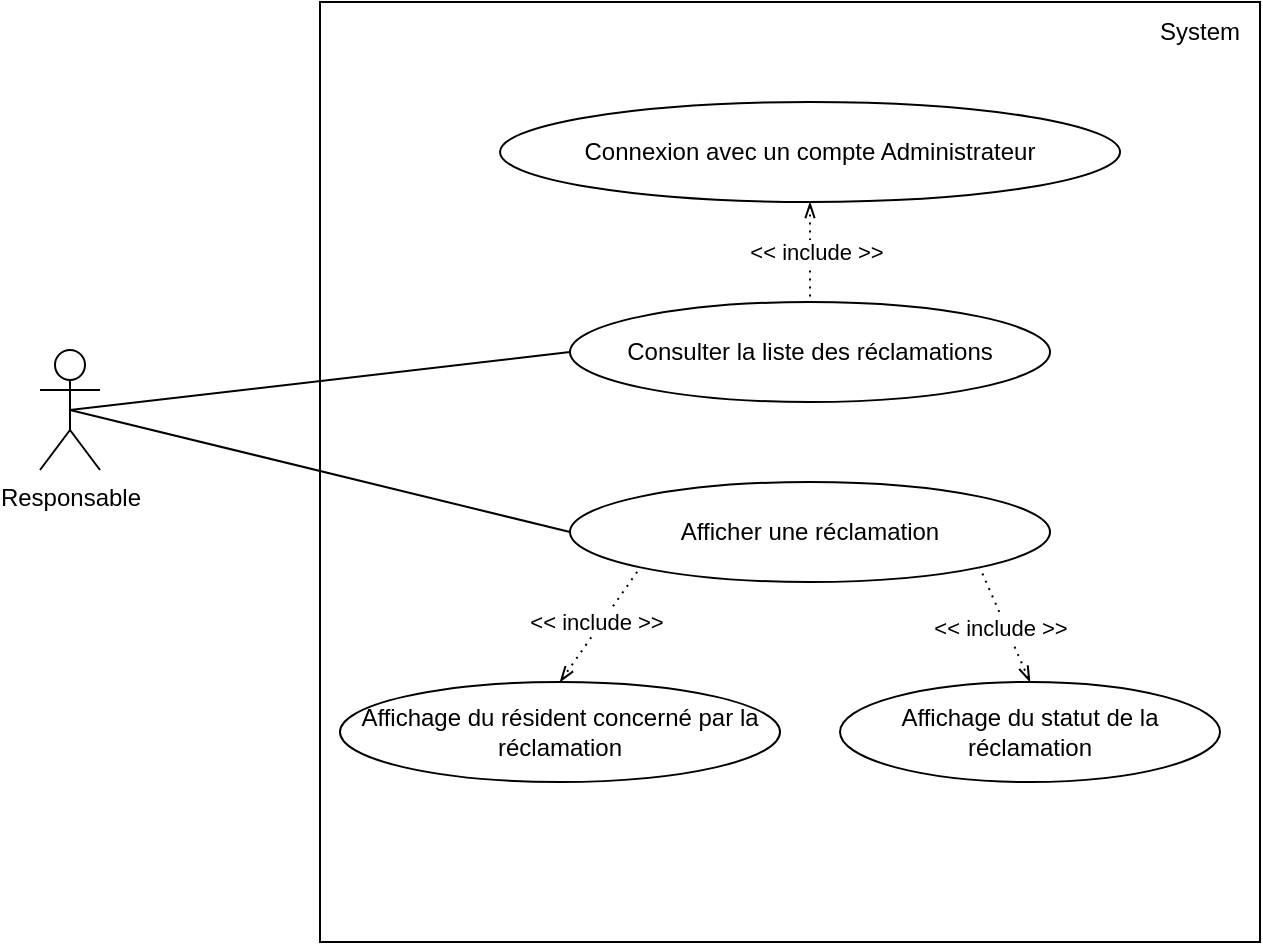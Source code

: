 <mxfile version="15.8.7" type="device"><diagram id="AmCaIRILtRj2mO4Bv1GW" name="Page-1"><mxGraphModel dx="960" dy="672" grid="1" gridSize="10" guides="1" tooltips="1" connect="1" arrows="1" fold="1" page="1" pageScale="1" pageWidth="1169" pageHeight="827" math="0" shadow="0"><root><mxCell id="0"/><mxCell id="1" parent="0"/><mxCell id="n76b_LdyOOpZKGD83a4R-1" value="" style="whiteSpace=wrap;html=1;aspect=fixed;" vertex="1" parent="1"><mxGeometry x="200" y="140" width="470" height="470" as="geometry"/></mxCell><mxCell id="n76b_LdyOOpZKGD83a4R-2" value="System" style="text;html=1;strokeColor=none;fillColor=none;align=center;verticalAlign=middle;whiteSpace=wrap;rounded=0;" vertex="1" parent="1"><mxGeometry x="610" y="140" width="60" height="30" as="geometry"/></mxCell><mxCell id="n76b_LdyOOpZKGD83a4R-3" value="Connexion avec un compte Administrateur" style="ellipse;whiteSpace=wrap;html=1;" vertex="1" parent="1"><mxGeometry x="290" y="190" width="310" height="50" as="geometry"/></mxCell><mxCell id="n76b_LdyOOpZKGD83a4R-4" value="Consulter la liste des réclamations" style="ellipse;whiteSpace=wrap;html=1;" vertex="1" parent="1"><mxGeometry x="325" y="290" width="240" height="50" as="geometry"/></mxCell><mxCell id="n76b_LdyOOpZKGD83a4R-5" value="" style="endArrow=none;dashed=1;html=1;dashPattern=1 3;strokeWidth=1;rounded=0;entryX=0.5;entryY=0;entryDx=0;entryDy=0;startArrow=openThin;startFill=0;" edge="1" parent="1" source="n76b_LdyOOpZKGD83a4R-3" target="n76b_LdyOOpZKGD83a4R-4"><mxGeometry width="50" height="50" relative="1" as="geometry"><mxPoint x="445" y="240" as="sourcePoint"/><mxPoint x="445" y="290" as="targetPoint"/></mxGeometry></mxCell><mxCell id="n76b_LdyOOpZKGD83a4R-6" value="&amp;lt;&amp;lt; include &amp;gt;&amp;gt;" style="edgeLabel;html=1;align=center;verticalAlign=middle;resizable=0;points=[];" vertex="1" connectable="0" parent="n76b_LdyOOpZKGD83a4R-5"><mxGeometry y="3" relative="1" as="geometry"><mxPoint as="offset"/></mxGeometry></mxCell><mxCell id="n76b_LdyOOpZKGD83a4R-7" value="Responsable" style="shape=umlActor;verticalLabelPosition=bottom;verticalAlign=top;html=1;outlineConnect=0;" vertex="1" parent="1"><mxGeometry x="60" y="314" width="30" height="60" as="geometry"/></mxCell><mxCell id="n76b_LdyOOpZKGD83a4R-8" value="" style="endArrow=none;html=1;rounded=0;strokeWidth=1;entryX=0;entryY=0.5;entryDx=0;entryDy=0;exitX=0.5;exitY=0.5;exitDx=0;exitDy=0;exitPerimeter=0;" edge="1" parent="1" source="n76b_LdyOOpZKGD83a4R-7" target="n76b_LdyOOpZKGD83a4R-4"><mxGeometry width="50" height="50" relative="1" as="geometry"><mxPoint x="75" y="344" as="sourcePoint"/><mxPoint x="325" y="315" as="targetPoint"/></mxGeometry></mxCell><mxCell id="n76b_LdyOOpZKGD83a4R-9" value="Afficher une réclamation" style="ellipse;whiteSpace=wrap;html=1;" vertex="1" parent="1"><mxGeometry x="325" y="380" width="240" height="50" as="geometry"/></mxCell><mxCell id="n76b_LdyOOpZKGD83a4R-10" value="" style="endArrow=none;html=1;rounded=0;exitX=0.5;exitY=0.5;exitDx=0;exitDy=0;exitPerimeter=0;entryX=0;entryY=0.5;entryDx=0;entryDy=0;" edge="1" parent="1" source="n76b_LdyOOpZKGD83a4R-7" target="n76b_LdyOOpZKGD83a4R-9"><mxGeometry width="50" height="50" relative="1" as="geometry"><mxPoint x="460" y="370" as="sourcePoint"/><mxPoint x="510" y="320" as="targetPoint"/></mxGeometry></mxCell><mxCell id="n76b_LdyOOpZKGD83a4R-11" value="Affichage du résident concerné par la réclamation" style="ellipse;whiteSpace=wrap;html=1;" vertex="1" parent="1"><mxGeometry x="210" y="480" width="220" height="50" as="geometry"/></mxCell><mxCell id="n76b_LdyOOpZKGD83a4R-12" value="" style="endArrow=none;dashed=1;html=1;dashPattern=1 3;strokeWidth=1;rounded=0;entryX=1;entryY=1;entryDx=0;entryDy=0;startArrow=openThin;startFill=0;exitX=0.5;exitY=0;exitDx=0;exitDy=0;" edge="1" parent="1" source="n76b_LdyOOpZKGD83a4R-16" target="n76b_LdyOOpZKGD83a4R-9"><mxGeometry width="50" height="50" relative="1" as="geometry"><mxPoint x="455" y="250" as="sourcePoint"/><mxPoint x="455" y="300" as="targetPoint"/></mxGeometry></mxCell><mxCell id="n76b_LdyOOpZKGD83a4R-13" value="&amp;lt;&amp;lt; include &amp;gt;&amp;gt;" style="edgeLabel;html=1;align=center;verticalAlign=middle;resizable=0;points=[];" vertex="1" connectable="0" parent="n76b_LdyOOpZKGD83a4R-12"><mxGeometry y="3" relative="1" as="geometry"><mxPoint as="offset"/></mxGeometry></mxCell><mxCell id="n76b_LdyOOpZKGD83a4R-14" value="" style="endArrow=none;dashed=1;html=1;dashPattern=1 3;strokeWidth=1;rounded=0;entryX=0;entryY=1;entryDx=0;entryDy=0;startArrow=openThin;startFill=0;exitX=0.5;exitY=0;exitDx=0;exitDy=0;" edge="1" parent="1" source="n76b_LdyOOpZKGD83a4R-11" target="n76b_LdyOOpZKGD83a4R-9"><mxGeometry width="50" height="50" relative="1" as="geometry"><mxPoint x="465" y="260" as="sourcePoint"/><mxPoint x="465" y="310" as="targetPoint"/></mxGeometry></mxCell><mxCell id="n76b_LdyOOpZKGD83a4R-15" value="&amp;lt;&amp;lt; include &amp;gt;&amp;gt;" style="edgeLabel;html=1;align=center;verticalAlign=middle;resizable=0;points=[];" vertex="1" connectable="0" parent="n76b_LdyOOpZKGD83a4R-14"><mxGeometry y="3" relative="1" as="geometry"><mxPoint as="offset"/></mxGeometry></mxCell><mxCell id="n76b_LdyOOpZKGD83a4R-16" value="Affichage du statut de la réclamation" style="ellipse;whiteSpace=wrap;html=1;" vertex="1" parent="1"><mxGeometry x="460" y="480" width="190" height="50" as="geometry"/></mxCell></root></mxGraphModel></diagram></mxfile>